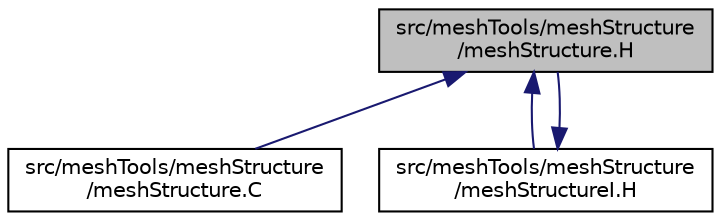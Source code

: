 digraph "src/meshTools/meshStructure/meshStructure.H"
{
  bgcolor="transparent";
  edge [fontname="Helvetica",fontsize="10",labelfontname="Helvetica",labelfontsize="10"];
  node [fontname="Helvetica",fontsize="10",shape=record];
  Node1 [label="src/meshTools/meshStructure\l/meshStructure.H",height=0.2,width=0.4,color="black", fillcolor="grey75", style="filled", fontcolor="black"];
  Node1 -> Node2 [dir="back",color="midnightblue",fontsize="10",style="solid",fontname="Helvetica"];
  Node2 [label="src/meshTools/meshStructure\l/meshStructure.C",height=0.2,width=0.4,color="black",URL="$a07420.html"];
  Node1 -> Node3 [dir="back",color="midnightblue",fontsize="10",style="solid",fontname="Helvetica"];
  Node3 [label="src/meshTools/meshStructure\l/meshStructureI.H",height=0.2,width=0.4,color="black",URL="$a07422.html"];
  Node3 -> Node1 [dir="back",color="midnightblue",fontsize="10",style="solid",fontname="Helvetica"];
}
